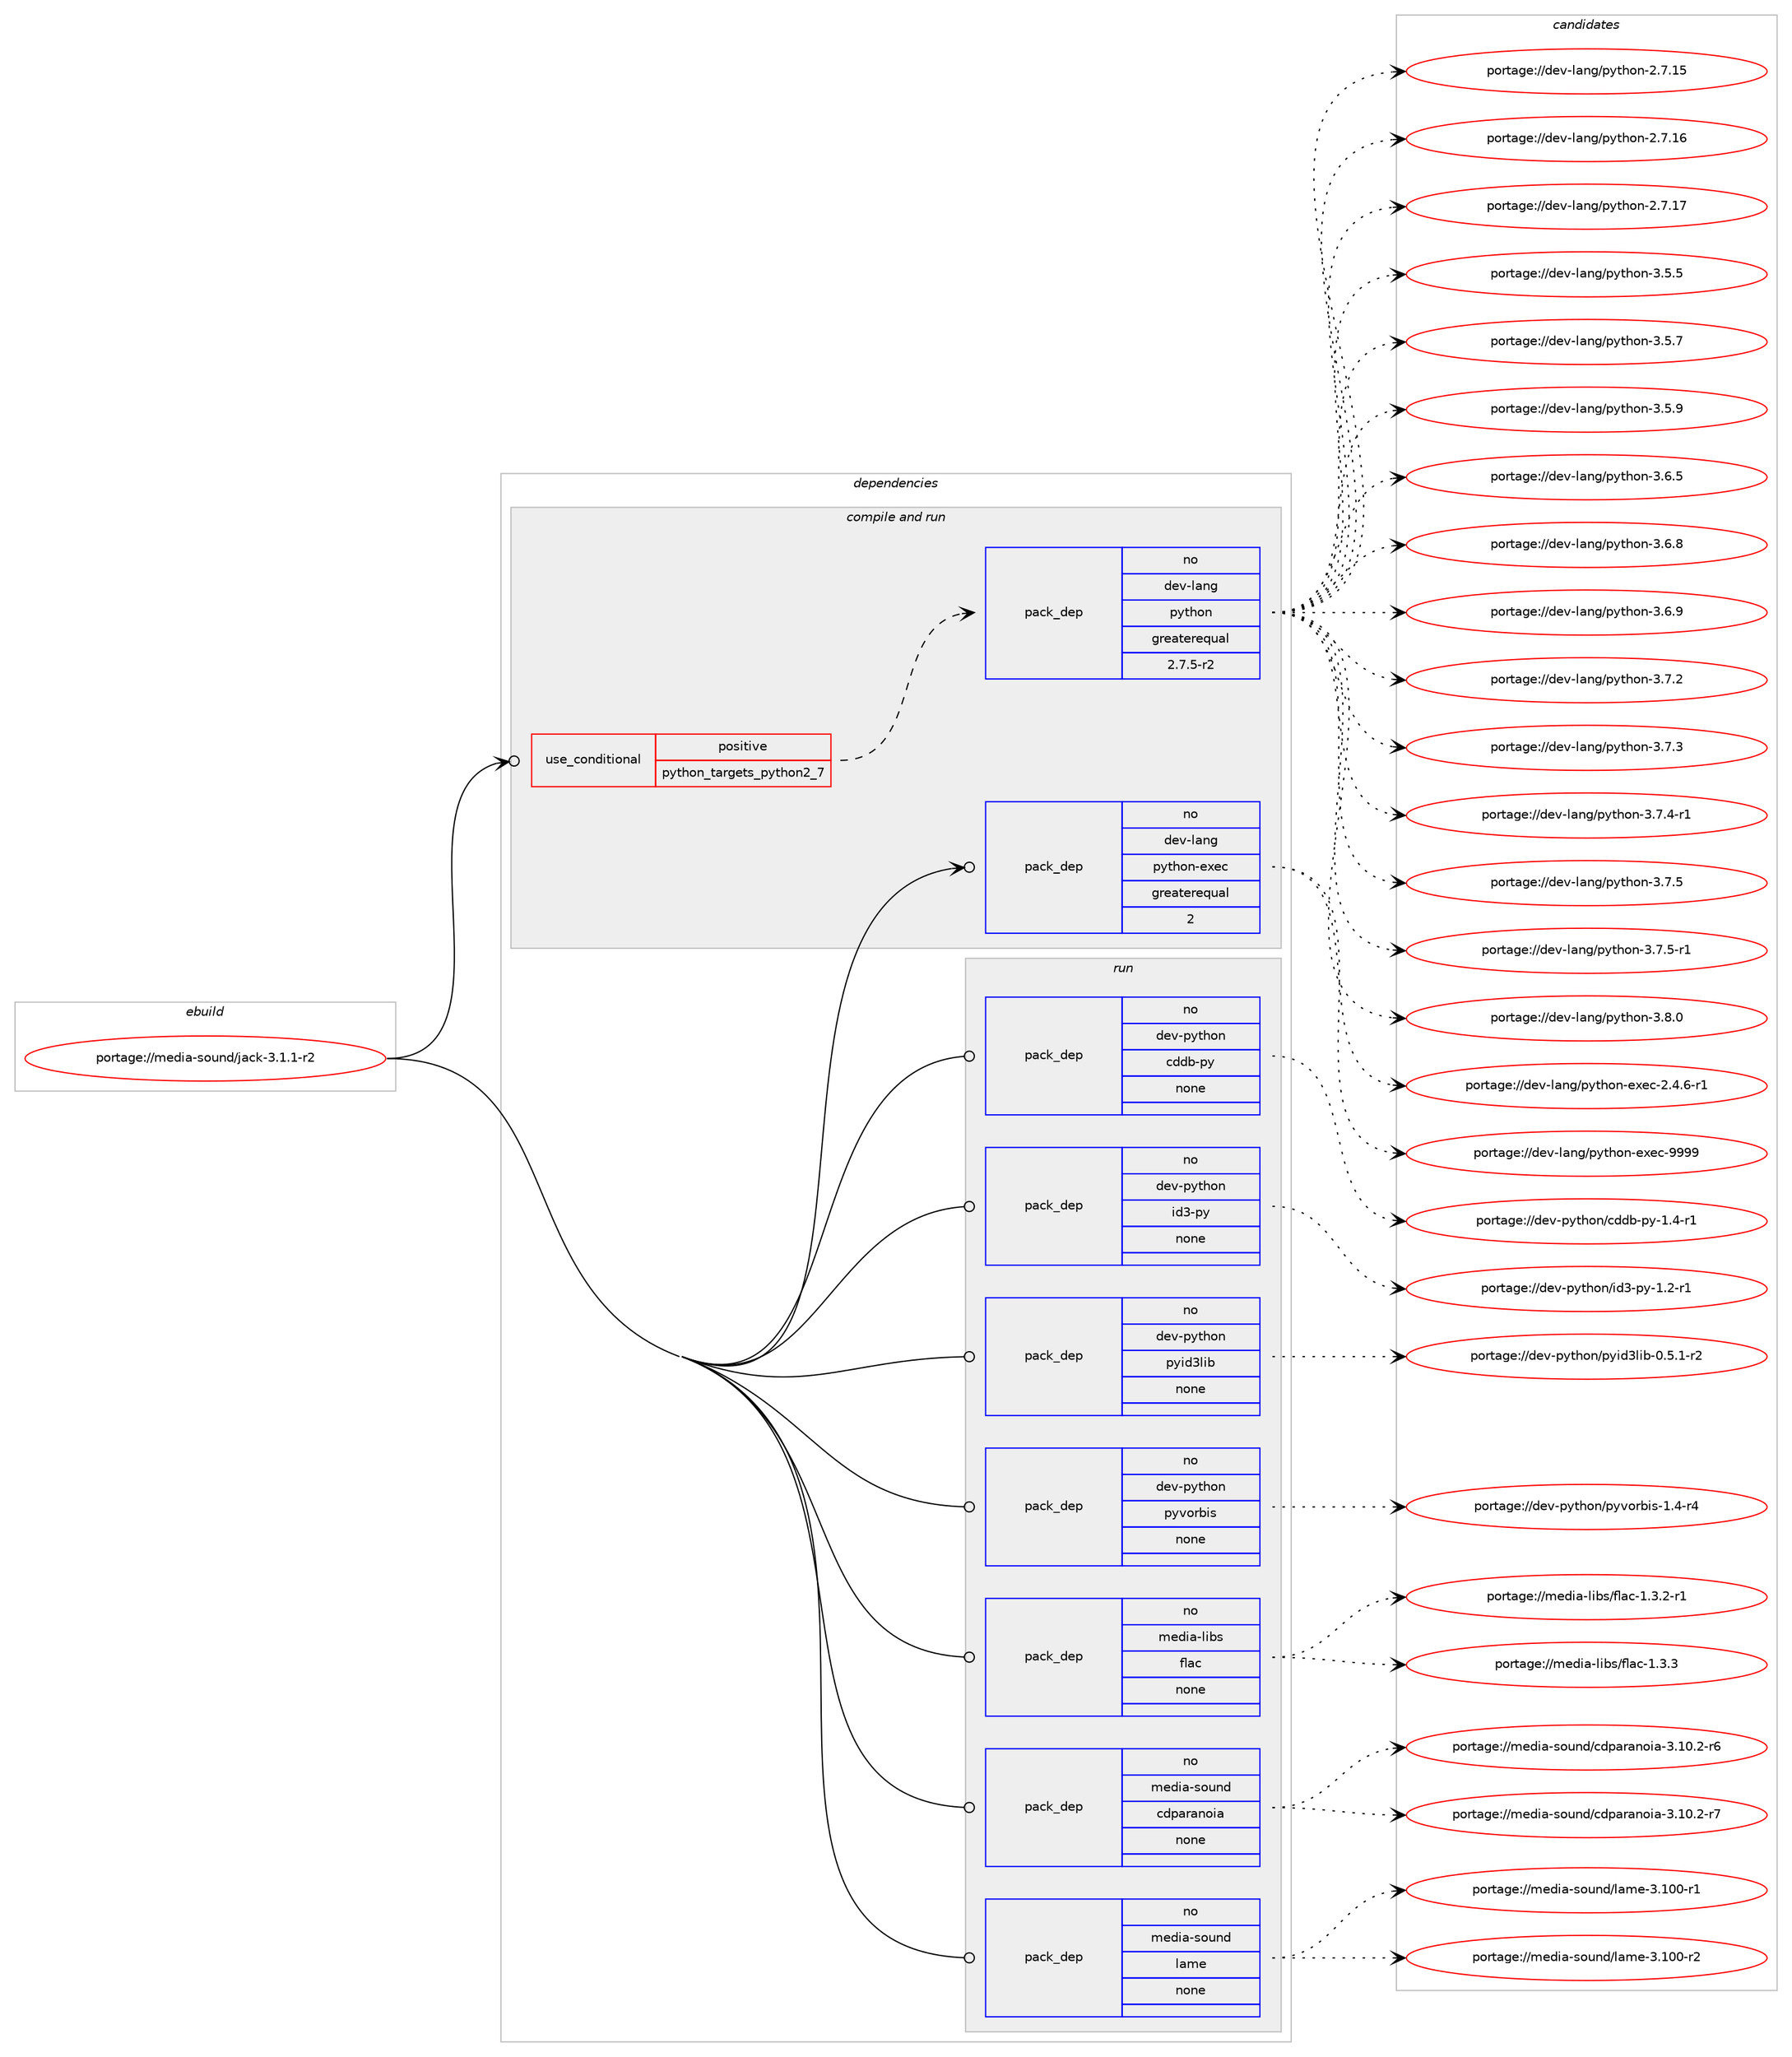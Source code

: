 digraph prolog {

# *************
# Graph options
# *************

newrank=true;
concentrate=true;
compound=true;
graph [rankdir=LR,fontname=Helvetica,fontsize=10,ranksep=1.5];#, ranksep=2.5, nodesep=0.2];
edge  [arrowhead=vee];
node  [fontname=Helvetica,fontsize=10];

# **********
# The ebuild
# **********

subgraph cluster_leftcol {
color=gray;
rank=same;
label=<<i>ebuild</i>>;
id [label="portage://media-sound/jack-3.1.1-r2", color=red, width=4, href="../media-sound/jack-3.1.1-r2.svg"];
}

# ****************
# The dependencies
# ****************

subgraph cluster_midcol {
color=gray;
label=<<i>dependencies</i>>;
subgraph cluster_compile {
fillcolor="#eeeeee";
style=filled;
label=<<i>compile</i>>;
}
subgraph cluster_compileandrun {
fillcolor="#eeeeee";
style=filled;
label=<<i>compile and run</i>>;
subgraph cond82535 {
dependency332303 [label=<<TABLE BORDER="0" CELLBORDER="1" CELLSPACING="0" CELLPADDING="4"><TR><TD ROWSPAN="3" CELLPADDING="10">use_conditional</TD></TR><TR><TD>positive</TD></TR><TR><TD>python_targets_python2_7</TD></TR></TABLE>>, shape=none, color=red];
subgraph pack244311 {
dependency332304 [label=<<TABLE BORDER="0" CELLBORDER="1" CELLSPACING="0" CELLPADDING="4" WIDTH="220"><TR><TD ROWSPAN="6" CELLPADDING="30">pack_dep</TD></TR><TR><TD WIDTH="110">no</TD></TR><TR><TD>dev-lang</TD></TR><TR><TD>python</TD></TR><TR><TD>greaterequal</TD></TR><TR><TD>2.7.5-r2</TD></TR></TABLE>>, shape=none, color=blue];
}
dependency332303:e -> dependency332304:w [weight=20,style="dashed",arrowhead="vee"];
}
id:e -> dependency332303:w [weight=20,style="solid",arrowhead="odotvee"];
subgraph pack244312 {
dependency332305 [label=<<TABLE BORDER="0" CELLBORDER="1" CELLSPACING="0" CELLPADDING="4" WIDTH="220"><TR><TD ROWSPAN="6" CELLPADDING="30">pack_dep</TD></TR><TR><TD WIDTH="110">no</TD></TR><TR><TD>dev-lang</TD></TR><TR><TD>python-exec</TD></TR><TR><TD>greaterequal</TD></TR><TR><TD>2</TD></TR></TABLE>>, shape=none, color=blue];
}
id:e -> dependency332305:w [weight=20,style="solid",arrowhead="odotvee"];
}
subgraph cluster_run {
fillcolor="#eeeeee";
style=filled;
label=<<i>run</i>>;
subgraph pack244313 {
dependency332306 [label=<<TABLE BORDER="0" CELLBORDER="1" CELLSPACING="0" CELLPADDING="4" WIDTH="220"><TR><TD ROWSPAN="6" CELLPADDING="30">pack_dep</TD></TR><TR><TD WIDTH="110">no</TD></TR><TR><TD>dev-python</TD></TR><TR><TD>cddb-py</TD></TR><TR><TD>none</TD></TR><TR><TD></TD></TR></TABLE>>, shape=none, color=blue];
}
id:e -> dependency332306:w [weight=20,style="solid",arrowhead="odot"];
subgraph pack244314 {
dependency332307 [label=<<TABLE BORDER="0" CELLBORDER="1" CELLSPACING="0" CELLPADDING="4" WIDTH="220"><TR><TD ROWSPAN="6" CELLPADDING="30">pack_dep</TD></TR><TR><TD WIDTH="110">no</TD></TR><TR><TD>dev-python</TD></TR><TR><TD>id3-py</TD></TR><TR><TD>none</TD></TR><TR><TD></TD></TR></TABLE>>, shape=none, color=blue];
}
id:e -> dependency332307:w [weight=20,style="solid",arrowhead="odot"];
subgraph pack244315 {
dependency332308 [label=<<TABLE BORDER="0" CELLBORDER="1" CELLSPACING="0" CELLPADDING="4" WIDTH="220"><TR><TD ROWSPAN="6" CELLPADDING="30">pack_dep</TD></TR><TR><TD WIDTH="110">no</TD></TR><TR><TD>dev-python</TD></TR><TR><TD>pyid3lib</TD></TR><TR><TD>none</TD></TR><TR><TD></TD></TR></TABLE>>, shape=none, color=blue];
}
id:e -> dependency332308:w [weight=20,style="solid",arrowhead="odot"];
subgraph pack244316 {
dependency332309 [label=<<TABLE BORDER="0" CELLBORDER="1" CELLSPACING="0" CELLPADDING="4" WIDTH="220"><TR><TD ROWSPAN="6" CELLPADDING="30">pack_dep</TD></TR><TR><TD WIDTH="110">no</TD></TR><TR><TD>dev-python</TD></TR><TR><TD>pyvorbis</TD></TR><TR><TD>none</TD></TR><TR><TD></TD></TR></TABLE>>, shape=none, color=blue];
}
id:e -> dependency332309:w [weight=20,style="solid",arrowhead="odot"];
subgraph pack244317 {
dependency332310 [label=<<TABLE BORDER="0" CELLBORDER="1" CELLSPACING="0" CELLPADDING="4" WIDTH="220"><TR><TD ROWSPAN="6" CELLPADDING="30">pack_dep</TD></TR><TR><TD WIDTH="110">no</TD></TR><TR><TD>media-libs</TD></TR><TR><TD>flac</TD></TR><TR><TD>none</TD></TR><TR><TD></TD></TR></TABLE>>, shape=none, color=blue];
}
id:e -> dependency332310:w [weight=20,style="solid",arrowhead="odot"];
subgraph pack244318 {
dependency332311 [label=<<TABLE BORDER="0" CELLBORDER="1" CELLSPACING="0" CELLPADDING="4" WIDTH="220"><TR><TD ROWSPAN="6" CELLPADDING="30">pack_dep</TD></TR><TR><TD WIDTH="110">no</TD></TR><TR><TD>media-sound</TD></TR><TR><TD>cdparanoia</TD></TR><TR><TD>none</TD></TR><TR><TD></TD></TR></TABLE>>, shape=none, color=blue];
}
id:e -> dependency332311:w [weight=20,style="solid",arrowhead="odot"];
subgraph pack244319 {
dependency332312 [label=<<TABLE BORDER="0" CELLBORDER="1" CELLSPACING="0" CELLPADDING="4" WIDTH="220"><TR><TD ROWSPAN="6" CELLPADDING="30">pack_dep</TD></TR><TR><TD WIDTH="110">no</TD></TR><TR><TD>media-sound</TD></TR><TR><TD>lame</TD></TR><TR><TD>none</TD></TR><TR><TD></TD></TR></TABLE>>, shape=none, color=blue];
}
id:e -> dependency332312:w [weight=20,style="solid",arrowhead="odot"];
}
}

# **************
# The candidates
# **************

subgraph cluster_choices {
rank=same;
color=gray;
label=<<i>candidates</i>>;

subgraph choice244311 {
color=black;
nodesep=1;
choiceportage10010111845108971101034711212111610411111045504655464953 [label="portage://dev-lang/python-2.7.15", color=red, width=4,href="../dev-lang/python-2.7.15.svg"];
choiceportage10010111845108971101034711212111610411111045504655464954 [label="portage://dev-lang/python-2.7.16", color=red, width=4,href="../dev-lang/python-2.7.16.svg"];
choiceportage10010111845108971101034711212111610411111045504655464955 [label="portage://dev-lang/python-2.7.17", color=red, width=4,href="../dev-lang/python-2.7.17.svg"];
choiceportage100101118451089711010347112121116104111110455146534653 [label="portage://dev-lang/python-3.5.5", color=red, width=4,href="../dev-lang/python-3.5.5.svg"];
choiceportage100101118451089711010347112121116104111110455146534655 [label="portage://dev-lang/python-3.5.7", color=red, width=4,href="../dev-lang/python-3.5.7.svg"];
choiceportage100101118451089711010347112121116104111110455146534657 [label="portage://dev-lang/python-3.5.9", color=red, width=4,href="../dev-lang/python-3.5.9.svg"];
choiceportage100101118451089711010347112121116104111110455146544653 [label="portage://dev-lang/python-3.6.5", color=red, width=4,href="../dev-lang/python-3.6.5.svg"];
choiceportage100101118451089711010347112121116104111110455146544656 [label="portage://dev-lang/python-3.6.8", color=red, width=4,href="../dev-lang/python-3.6.8.svg"];
choiceportage100101118451089711010347112121116104111110455146544657 [label="portage://dev-lang/python-3.6.9", color=red, width=4,href="../dev-lang/python-3.6.9.svg"];
choiceportage100101118451089711010347112121116104111110455146554650 [label="portage://dev-lang/python-3.7.2", color=red, width=4,href="../dev-lang/python-3.7.2.svg"];
choiceportage100101118451089711010347112121116104111110455146554651 [label="portage://dev-lang/python-3.7.3", color=red, width=4,href="../dev-lang/python-3.7.3.svg"];
choiceportage1001011184510897110103471121211161041111104551465546524511449 [label="portage://dev-lang/python-3.7.4-r1", color=red, width=4,href="../dev-lang/python-3.7.4-r1.svg"];
choiceportage100101118451089711010347112121116104111110455146554653 [label="portage://dev-lang/python-3.7.5", color=red, width=4,href="../dev-lang/python-3.7.5.svg"];
choiceportage1001011184510897110103471121211161041111104551465546534511449 [label="portage://dev-lang/python-3.7.5-r1", color=red, width=4,href="../dev-lang/python-3.7.5-r1.svg"];
choiceportage100101118451089711010347112121116104111110455146564648 [label="portage://dev-lang/python-3.8.0", color=red, width=4,href="../dev-lang/python-3.8.0.svg"];
dependency332304:e -> choiceportage10010111845108971101034711212111610411111045504655464953:w [style=dotted,weight="100"];
dependency332304:e -> choiceportage10010111845108971101034711212111610411111045504655464954:w [style=dotted,weight="100"];
dependency332304:e -> choiceportage10010111845108971101034711212111610411111045504655464955:w [style=dotted,weight="100"];
dependency332304:e -> choiceportage100101118451089711010347112121116104111110455146534653:w [style=dotted,weight="100"];
dependency332304:e -> choiceportage100101118451089711010347112121116104111110455146534655:w [style=dotted,weight="100"];
dependency332304:e -> choiceportage100101118451089711010347112121116104111110455146534657:w [style=dotted,weight="100"];
dependency332304:e -> choiceportage100101118451089711010347112121116104111110455146544653:w [style=dotted,weight="100"];
dependency332304:e -> choiceportage100101118451089711010347112121116104111110455146544656:w [style=dotted,weight="100"];
dependency332304:e -> choiceportage100101118451089711010347112121116104111110455146544657:w [style=dotted,weight="100"];
dependency332304:e -> choiceportage100101118451089711010347112121116104111110455146554650:w [style=dotted,weight="100"];
dependency332304:e -> choiceportage100101118451089711010347112121116104111110455146554651:w [style=dotted,weight="100"];
dependency332304:e -> choiceportage1001011184510897110103471121211161041111104551465546524511449:w [style=dotted,weight="100"];
dependency332304:e -> choiceportage100101118451089711010347112121116104111110455146554653:w [style=dotted,weight="100"];
dependency332304:e -> choiceportage1001011184510897110103471121211161041111104551465546534511449:w [style=dotted,weight="100"];
dependency332304:e -> choiceportage100101118451089711010347112121116104111110455146564648:w [style=dotted,weight="100"];
}
subgraph choice244312 {
color=black;
nodesep=1;
choiceportage10010111845108971101034711212111610411111045101120101994550465246544511449 [label="portage://dev-lang/python-exec-2.4.6-r1", color=red, width=4,href="../dev-lang/python-exec-2.4.6-r1.svg"];
choiceportage10010111845108971101034711212111610411111045101120101994557575757 [label="portage://dev-lang/python-exec-9999", color=red, width=4,href="../dev-lang/python-exec-9999.svg"];
dependency332305:e -> choiceportage10010111845108971101034711212111610411111045101120101994550465246544511449:w [style=dotted,weight="100"];
dependency332305:e -> choiceportage10010111845108971101034711212111610411111045101120101994557575757:w [style=dotted,weight="100"];
}
subgraph choice244313 {
color=black;
nodesep=1;
choiceportage1001011184511212111610411111047991001009845112121454946524511449 [label="portage://dev-python/cddb-py-1.4-r1", color=red, width=4,href="../dev-python/cddb-py-1.4-r1.svg"];
dependency332306:e -> choiceportage1001011184511212111610411111047991001009845112121454946524511449:w [style=dotted,weight="100"];
}
subgraph choice244314 {
color=black;
nodesep=1;
choiceportage10010111845112121116104111110471051005145112121454946504511449 [label="portage://dev-python/id3-py-1.2-r1", color=red, width=4,href="../dev-python/id3-py-1.2-r1.svg"];
dependency332307:e -> choiceportage10010111845112121116104111110471051005145112121454946504511449:w [style=dotted,weight="100"];
}
subgraph choice244315 {
color=black;
nodesep=1;
choiceportage100101118451121211161041111104711212110510051108105984548465346494511450 [label="portage://dev-python/pyid3lib-0.5.1-r2", color=red, width=4,href="../dev-python/pyid3lib-0.5.1-r2.svg"];
dependency332308:e -> choiceportage100101118451121211161041111104711212110510051108105984548465346494511450:w [style=dotted,weight="100"];
}
subgraph choice244316 {
color=black;
nodesep=1;
choiceportage100101118451121211161041111104711212111811111498105115454946524511452 [label="portage://dev-python/pyvorbis-1.4-r4", color=red, width=4,href="../dev-python/pyvorbis-1.4-r4.svg"];
dependency332309:e -> choiceportage100101118451121211161041111104711212111811111498105115454946524511452:w [style=dotted,weight="100"];
}
subgraph choice244317 {
color=black;
nodesep=1;
choiceportage1091011001059745108105981154710210897994549465146504511449 [label="portage://media-libs/flac-1.3.2-r1", color=red, width=4,href="../media-libs/flac-1.3.2-r1.svg"];
choiceportage109101100105974510810598115471021089799454946514651 [label="portage://media-libs/flac-1.3.3", color=red, width=4,href="../media-libs/flac-1.3.3.svg"];
dependency332310:e -> choiceportage1091011001059745108105981154710210897994549465146504511449:w [style=dotted,weight="100"];
dependency332310:e -> choiceportage109101100105974510810598115471021089799454946514651:w [style=dotted,weight="100"];
}
subgraph choice244318 {
color=black;
nodesep=1;
choiceportage10910110010597451151111171101004799100112971149711011110597455146494846504511454 [label="portage://media-sound/cdparanoia-3.10.2-r6", color=red, width=4,href="../media-sound/cdparanoia-3.10.2-r6.svg"];
choiceportage10910110010597451151111171101004799100112971149711011110597455146494846504511455 [label="portage://media-sound/cdparanoia-3.10.2-r7", color=red, width=4,href="../media-sound/cdparanoia-3.10.2-r7.svg"];
dependency332311:e -> choiceportage10910110010597451151111171101004799100112971149711011110597455146494846504511454:w [style=dotted,weight="100"];
dependency332311:e -> choiceportage10910110010597451151111171101004799100112971149711011110597455146494846504511455:w [style=dotted,weight="100"];
}
subgraph choice244319 {
color=black;
nodesep=1;
choiceportage109101100105974511511111711010047108971091014551464948484511449 [label="portage://media-sound/lame-3.100-r1", color=red, width=4,href="../media-sound/lame-3.100-r1.svg"];
choiceportage109101100105974511511111711010047108971091014551464948484511450 [label="portage://media-sound/lame-3.100-r2", color=red, width=4,href="../media-sound/lame-3.100-r2.svg"];
dependency332312:e -> choiceportage109101100105974511511111711010047108971091014551464948484511449:w [style=dotted,weight="100"];
dependency332312:e -> choiceportage109101100105974511511111711010047108971091014551464948484511450:w [style=dotted,weight="100"];
}
}

}
